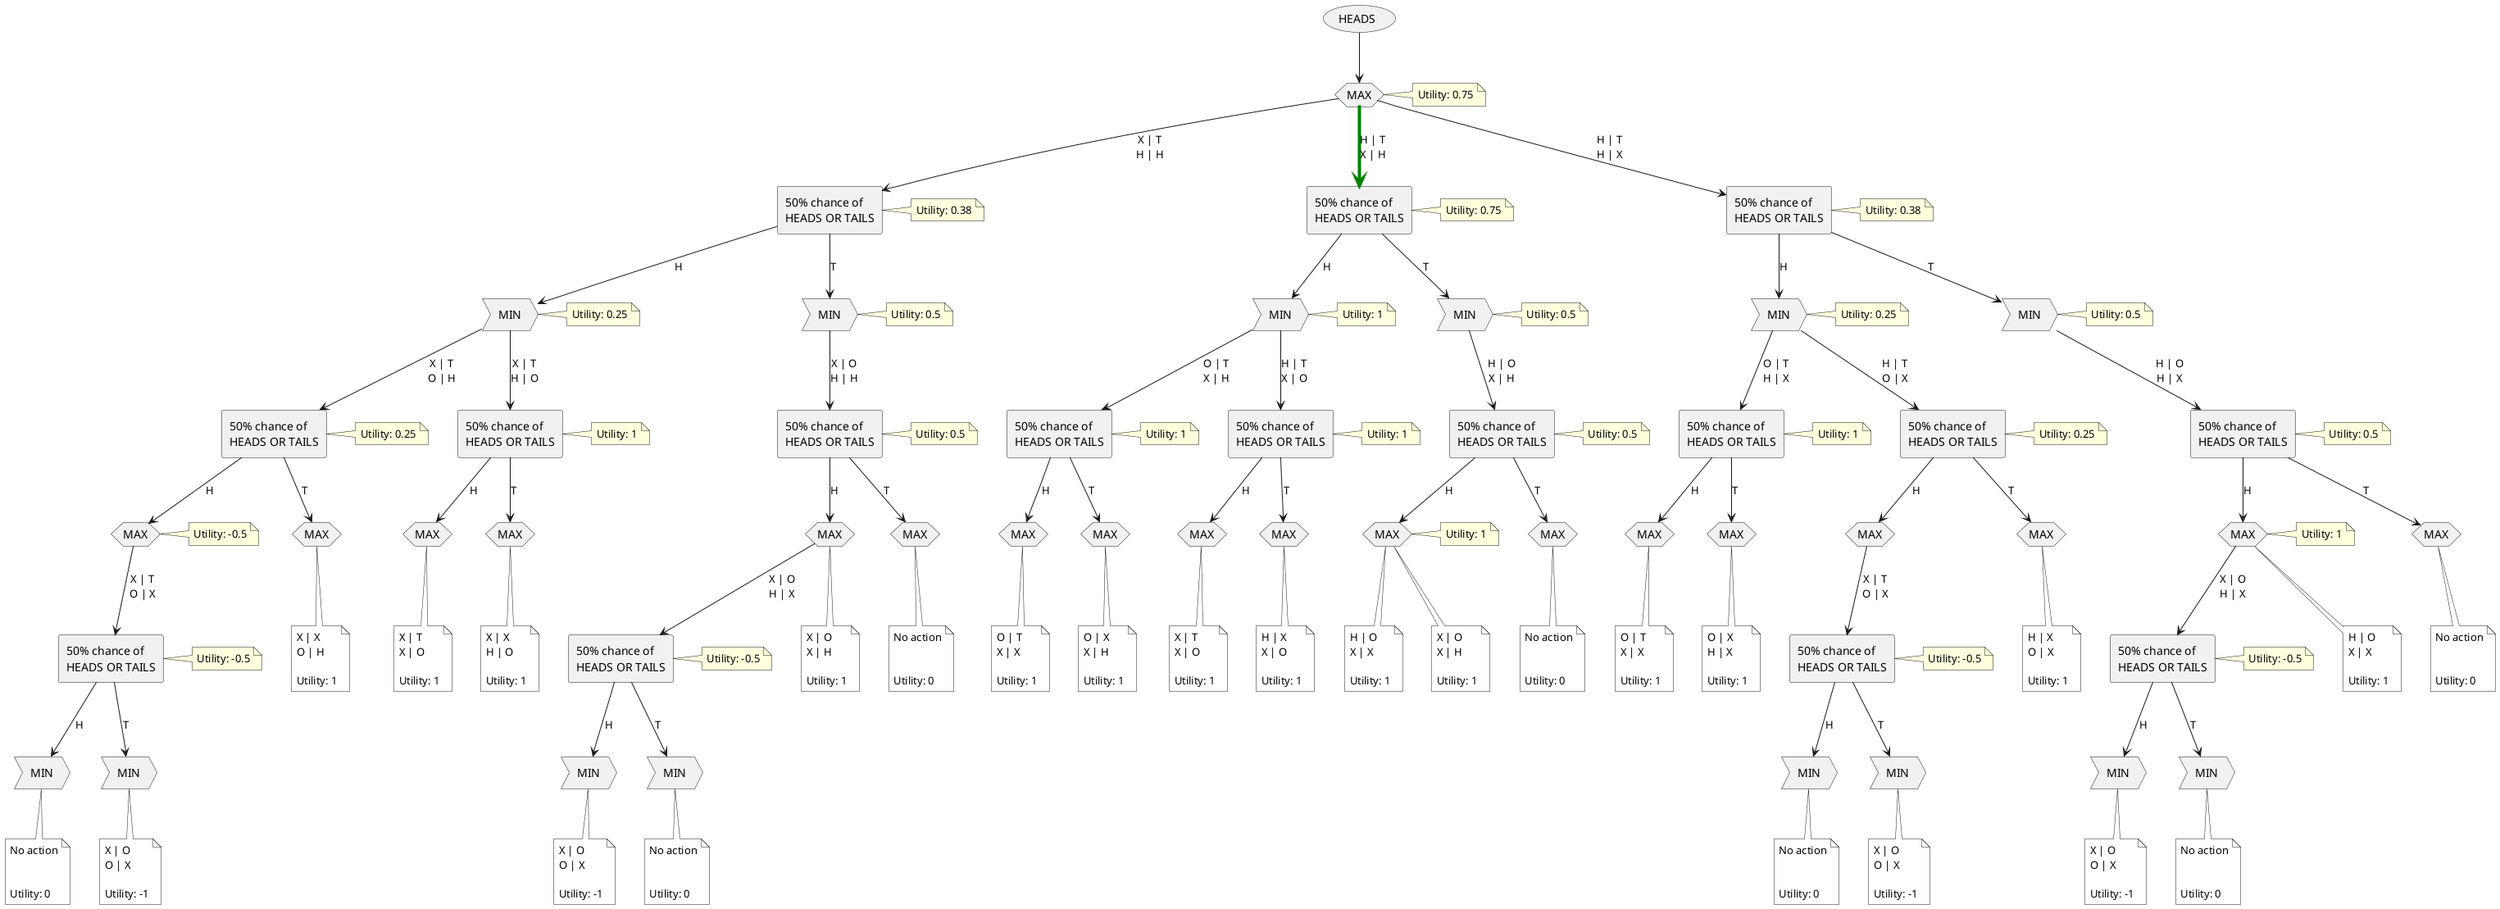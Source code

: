 @startuml
<style>
.nobackground {
    BackgroundColor transparent
    ArrowFontColor #181818
    ArrowColor #181818
}
</style>

usecase HEADS as heads1

hexagon "MAX" as max1
heads1 --> max1
note "Utility: 0.75" as n1
max1 -> n1

agent "50% chance of \nHEADS OR TAILS" as chance11
note "Utility: 0.38" as n2
chance11 -> n2

agent "50% chance of \nHEADS OR TAILS" as chance12
agent "50% chance of \nHEADS OR TAILS" as chance13

max1 --> chance11 : "X | T\nH | H"
max1 -[#green,thickness=4]-> chance12 : "H | T\nX | H"
max1 --> chance13 : "H | T\nH | X"

process "MIN" as min1
note "Utility: 0.25" as n3
min1 -> n3
chance11 --> min1: H

agent "50% chance of \nHEADS OR TAILS" as chance21
note "Utility: 0.25" as n4
chance21 -> n4
agent "50% chance of \nHEADS OR TAILS" as chance22
note "Utility: 1" as n5
chance22 -> n5
min1 --> chance21: "X | T\nO | H"
min1 --> chance22: "X | T\nH | O"

hexagon "MAX" as max21
note "Utility: -0.5" as n6
max21 -> n6
chance21 --> max21 : H
agent "50% chance of \nHEADS OR TAILS" as chance31
note "Utility: -0.5" as n7
chance31 -> n7
max21 --> chance31 : "X | T\nO | X"

process "MIN" as min21
process "MIN" as min22
chance31 --> min21 : H
chance31 --> min22 : T
note "X | O\nO | X\n\nUtility: -1" as n8 <<nobackground>> 
note "No action\n\n\nUtility: 0" as n9 <<nobackground>>
min21 --> n9
min22 --> n8

hexagon "MAX" as max22
chance21 --> max22 : T
note "X | X\nO | H\n\nUtility: 1" as n10 <<nobackground>> 
max22 --> n10

hexagon "MAX" as max23
hexagon "MAX" as max24
chance22 --> max23 : H
chance22 --> max24 : T
note "X | T\nX | O\n\nUtility: 1" as n11 <<nobackground>> 
note "X | X\nH | O\n\nUtility: 1" as n12 <<nobackground>> 
max23 --> n11
max24 --> n12

process "MIN" as min12
note "Utility: 0.5" as n13
min12 -> n13
chance11 --> min12 : T

agent "50% chance of \nHEADS OR TAILS" as chance23
note "Utility: 0.5" as n14
chance23 -> n14
min12 --> chance23 : "X | O\nH | H"

hexagon "MAX" as max26
note "X | O\nX | H\n\nUtility: 1" as n16 <<nobackground>>
max26 --> n16
chance23 --> max26 : H

hexagon "MAX" as max25
note "No action\n\n\nUtility: 0" as n15 <<nobackground>>
max25 --> n15
chance23 --> max25 : T

agent "50% chance of \nHEADS OR TAILS" as chance32
note "Utility: -0.5" as n17
chance32  -> n17
max26 --> chance32 : "X | O\nH | X"

process "MIN" as min24
note "X | O\nO | X\n\nUtility: -1" as n19 <<nobackground>>
min24 --> n19
chance32 --> min24 : H

process "MIN" as min23
note "No action\n\n\nUtility: 0" as n18 <<nobackground>>
min23 --> n18
chance32 --> min23 : T








note "Utility: 0.75" as n20
chance12 -> n20

process "MIN" as min13
note "Utility: 1" as n21
min13 -> n21
chance12 --> min13 : H

agent "50% chance of \nHEADS OR TAILS" as chance24
note "Utility: 1" as n22
chance24 -> n22
min13 --> chance24 : "O | T\nX | H"

hexagon "MAX" as max27
note "O | T\nX | X\n\nUtility: 1" as n23 <<nobackground>>
max27 --> n23
chance24 --> max27 : H

hexagon "MAX" as max28
note "O | X\nX | H\n\nUtility: 1" as n24 <<nobackground>>
max28 --> n24
chance24 --> max28 : T

agent "50% chance of \nHEADS OR TAILS" as chance25
note "Utility: 1" as n25
chance25 -> n25
min13 --> chance25 : "H | T\nX | O"

hexagon "MAX" as max29
note "X | T\nX | O\n\nUtility: 1" as n26 <<nobackground>>
max29 --> n26
chance25 --> max29 : H

hexagon "MAX" as max30
note "H | X\nX | O\n\nUtility: 1" as n27 <<nobackground>>
max30 --> n27
chance25 --> max30 : T

process "MIN" as min14
note "Utility: 0.5" as n28
min14 -> n28
chance12 --> min14 : T

agent "50% chance of \nHEADS OR TAILS" as chance26
note "Utility: 0.5" as n29
chance26 -> n29
min14 --> chance26 : "H | O\nX | H"

hexagon "MAX" as max31
note "Utility: 1" as n30
note "H | O\nX | X\n\nUtility: 1" as n31 <<nobackground>>
note "X | O\nX | H\n\nUtility: 1" as n32 <<nobackground>>
max31 -> n30
max31 --> n31
max31 --> n32
chance26 --> max31 : H

hexagon "MAX" as max32
note "No action\n\n\nUtility: 0" as n33 <<nobackground>>
max32 --> n33
chance26 --> max32 : T




note "Utility: 0.38" as n34
chance13 -> n34

process "MIN" as min15
note "Utility: 0.25" as n35
min15 -> n35
chance13 --> min15 : H

agent "50% chance of \nHEADS OR TAILS" as chance27
note "Utility: 1" as n36
chance27 -> n36
min15 --> chance27 : "O | T\nH | X"

hexagon "MAX" as max33
note "O | T\nX | X\n\nUtility: 1" as n38 <<nobackground>>
max33 --> n38
chance27 --> max33 : H

hexagon "MAX" as max34
note "O | X\nH | X\n\nUtility: 1" as n39 <<nobackground>>
max34 --> n39
chance27 --> max34 : T


agent "50% chance of \nHEADS OR TAILS" as chance28
note "Utility: 0.25" as n37
chance28 -> n37
min15 --> chance28 : "H | T\nO | X"

hexagon "MAX" as max35
chance28 --> max35 : H

agent "50% chance of \nHEADS OR TAILS" as chance29
note "Utility: -0.5" as n41
chance29 -> n41
max35 --> chance29 : "X | T\nO | X"

process "MIN" as min16
note "No action\n\n\nUtility: 0" as n42 <<nobackground>>
min16 --> n42
chance29 --> min16 : H

process "MIN" as min17
note "X | O\nO | X\n\nUtility: -1" as n43 <<nobackground>>
min17 --> n43
chance29 --> min17 : T

hexagon "MAX" as max36
note "H | X\nO | X\n\nUtility: 1" as n40 <<nobackground>>
max36 --> n40
chance28 --> max36 : T




process "MIN" as min18
note "Utility: 0.5" as n44
min18 -> n44
chance13 --> min18 : T

agent "50% chance of \nHEADS OR TAILS" as chance30
note "Utility: 0.5" as n45
chance30 -> n45
min18 --> chance30 : "H | O\nH | X"

hexagon "MAX" as max37
note "H | O\nX | X\n\nUtility: 1" as n47 <<nobackground>>
note "Utility: 1" as n48
max37 --> n47
max37 -> n48
chance30 --> max37 : H

agent "50% chance of \nHEADS OR TAILS" as chance41
note "Utility: -0.5" as n49
chance41 -> n49
max37 --> chance41 : "X | O\nH | X"

process "MIN" as min19
note "X | O\nO | X\n\nUtility: -1" as n50 <<nobackground>>
min19 --> n50
chance41 --> min19 : H

process "MIN" as min20
note "No action\n\n\nUtility: 0" as n51 <<nobackground>>
min20 --> n51
chance41 --> min20 : T

hexagon "MAX" as max38
note "No action\n\n\nUtility: 0" as n46 <<nobackground>>
max38 --> n46
chance30 --> max38 : T

@enduml